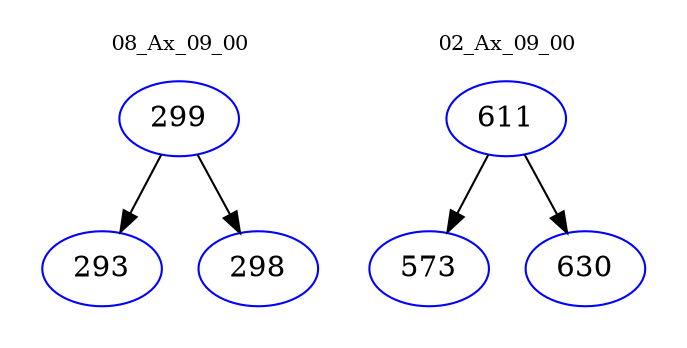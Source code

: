 digraph{
subgraph cluster_0 {
color = white
label = "08_Ax_09_00";
fontsize=10;
T0_299 [label="299", color="blue"]
T0_299 -> T0_293 [color="black"]
T0_293 [label="293", color="blue"]
T0_299 -> T0_298 [color="black"]
T0_298 [label="298", color="blue"]
}
subgraph cluster_1 {
color = white
label = "02_Ax_09_00";
fontsize=10;
T1_611 [label="611", color="blue"]
T1_611 -> T1_573 [color="black"]
T1_573 [label="573", color="blue"]
T1_611 -> T1_630 [color="black"]
T1_630 [label="630", color="blue"]
}
}
